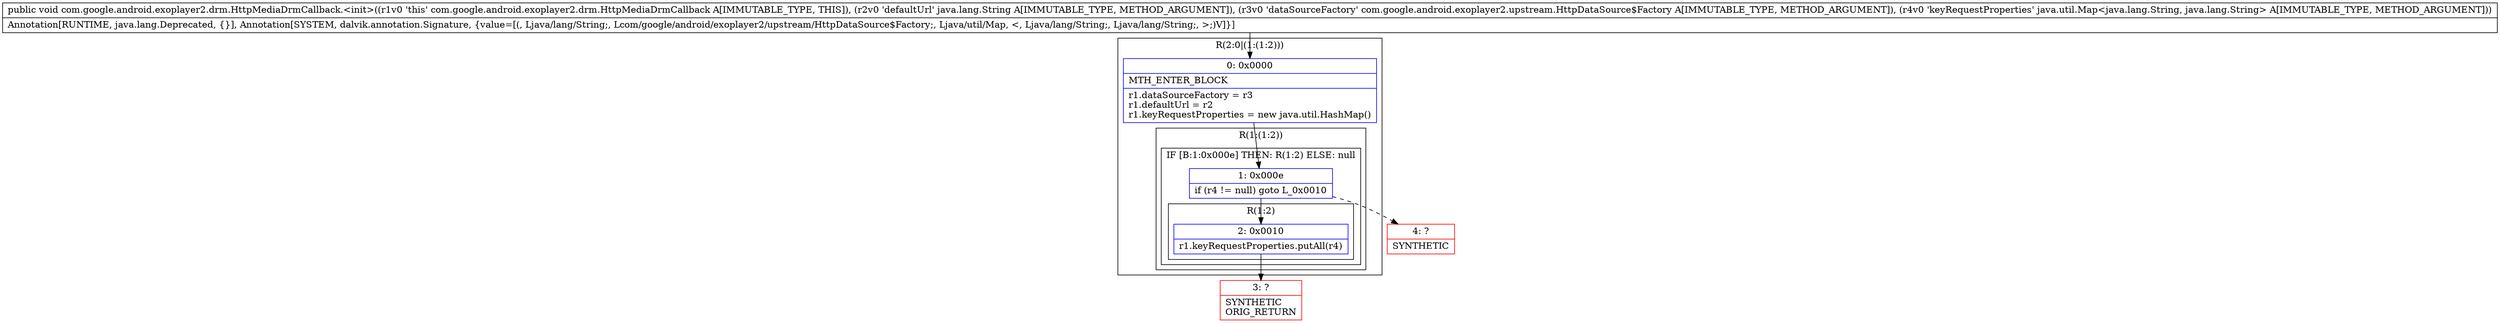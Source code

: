 digraph "CFG forcom.google.android.exoplayer2.drm.HttpMediaDrmCallback.\<init\>(Ljava\/lang\/String;Lcom\/google\/android\/exoplayer2\/upstream\/HttpDataSource$Factory;Ljava\/util\/Map;)V" {
subgraph cluster_Region_1701982998 {
label = "R(2:0|(1:(1:2)))";
node [shape=record,color=blue];
Node_0 [shape=record,label="{0\:\ 0x0000|MTH_ENTER_BLOCK\l|r1.dataSourceFactory = r3\lr1.defaultUrl = r2\lr1.keyRequestProperties = new java.util.HashMap()\l}"];
subgraph cluster_Region_337186173 {
label = "R(1:(1:2))";
node [shape=record,color=blue];
subgraph cluster_IfRegion_504597368 {
label = "IF [B:1:0x000e] THEN: R(1:2) ELSE: null";
node [shape=record,color=blue];
Node_1 [shape=record,label="{1\:\ 0x000e|if (r4 != null) goto L_0x0010\l}"];
subgraph cluster_Region_1868722456 {
label = "R(1:2)";
node [shape=record,color=blue];
Node_2 [shape=record,label="{2\:\ 0x0010|r1.keyRequestProperties.putAll(r4)\l}"];
}
}
}
}
Node_3 [shape=record,color=red,label="{3\:\ ?|SYNTHETIC\lORIG_RETURN\l}"];
Node_4 [shape=record,color=red,label="{4\:\ ?|SYNTHETIC\l}"];
MethodNode[shape=record,label="{public void com.google.android.exoplayer2.drm.HttpMediaDrmCallback.\<init\>((r1v0 'this' com.google.android.exoplayer2.drm.HttpMediaDrmCallback A[IMMUTABLE_TYPE, THIS]), (r2v0 'defaultUrl' java.lang.String A[IMMUTABLE_TYPE, METHOD_ARGUMENT]), (r3v0 'dataSourceFactory' com.google.android.exoplayer2.upstream.HttpDataSource$Factory A[IMMUTABLE_TYPE, METHOD_ARGUMENT]), (r4v0 'keyRequestProperties' java.util.Map\<java.lang.String, java.lang.String\> A[IMMUTABLE_TYPE, METHOD_ARGUMENT]))  | Annotation[RUNTIME, java.lang.Deprecated, \{\}], Annotation[SYSTEM, dalvik.annotation.Signature, \{value=[(, Ljava\/lang\/String;, Lcom\/google\/android\/exoplayer2\/upstream\/HttpDataSource$Factory;, Ljava\/util\/Map, \<, Ljava\/lang\/String;, Ljava\/lang\/String;, \>;)V]\}]\l}"];
MethodNode -> Node_0;
Node_0 -> Node_1;
Node_1 -> Node_2;
Node_1 -> Node_4[style=dashed];
Node_2 -> Node_3;
}

